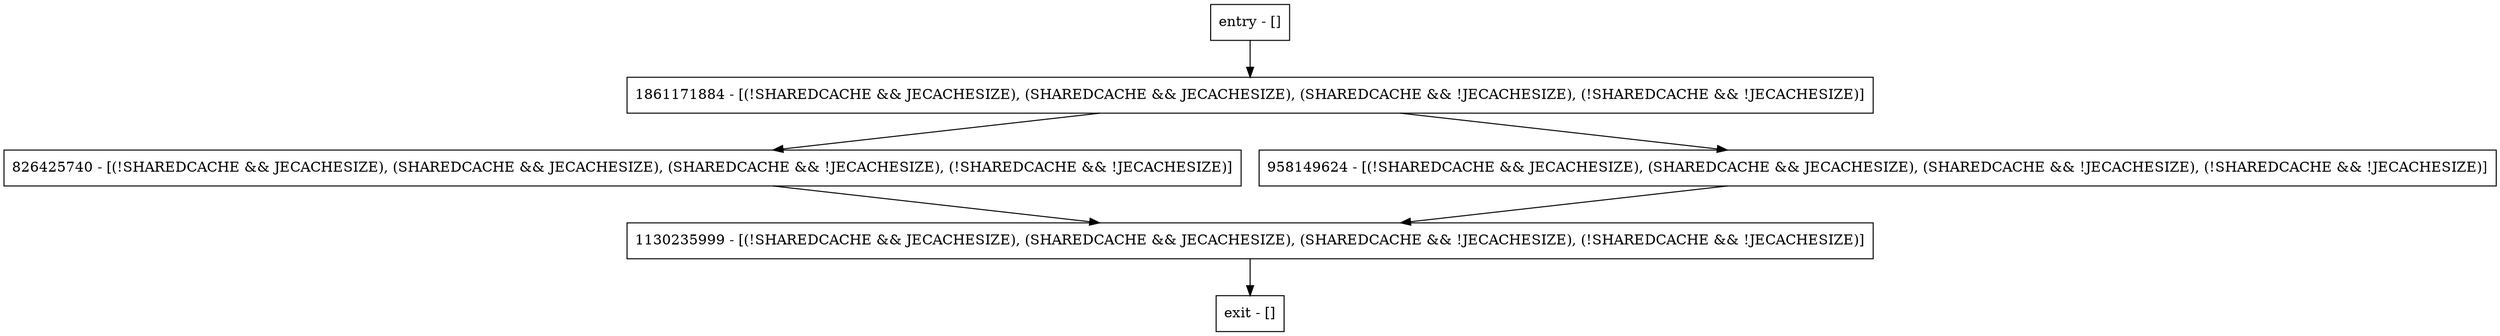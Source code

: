 digraph <init> {
node [shape=record];
entry [label="entry - []"];
exit [label="exit - []"];
826425740 [label="826425740 - [(!SHAREDCACHE && JECACHESIZE), (SHAREDCACHE && JECACHESIZE), (SHAREDCACHE && !JECACHESIZE), (!SHAREDCACHE && !JECACHESIZE)]"];
958149624 [label="958149624 - [(!SHAREDCACHE && JECACHESIZE), (SHAREDCACHE && JECACHESIZE), (SHAREDCACHE && !JECACHESIZE), (!SHAREDCACHE && !JECACHESIZE)]"];
1861171884 [label="1861171884 - [(!SHAREDCACHE && JECACHESIZE), (SHAREDCACHE && JECACHESIZE), (SHAREDCACHE && !JECACHESIZE), (!SHAREDCACHE && !JECACHESIZE)]"];
1130235999 [label="1130235999 - [(!SHAREDCACHE && JECACHESIZE), (SHAREDCACHE && JECACHESIZE), (SHAREDCACHE && !JECACHESIZE), (!SHAREDCACHE && !JECACHESIZE)]"];
entry;
exit;
entry -> 1861171884;
826425740 -> 1130235999;
958149624 -> 1130235999;
1861171884 -> 826425740;
1861171884 -> 958149624;
1130235999 -> exit;
}
